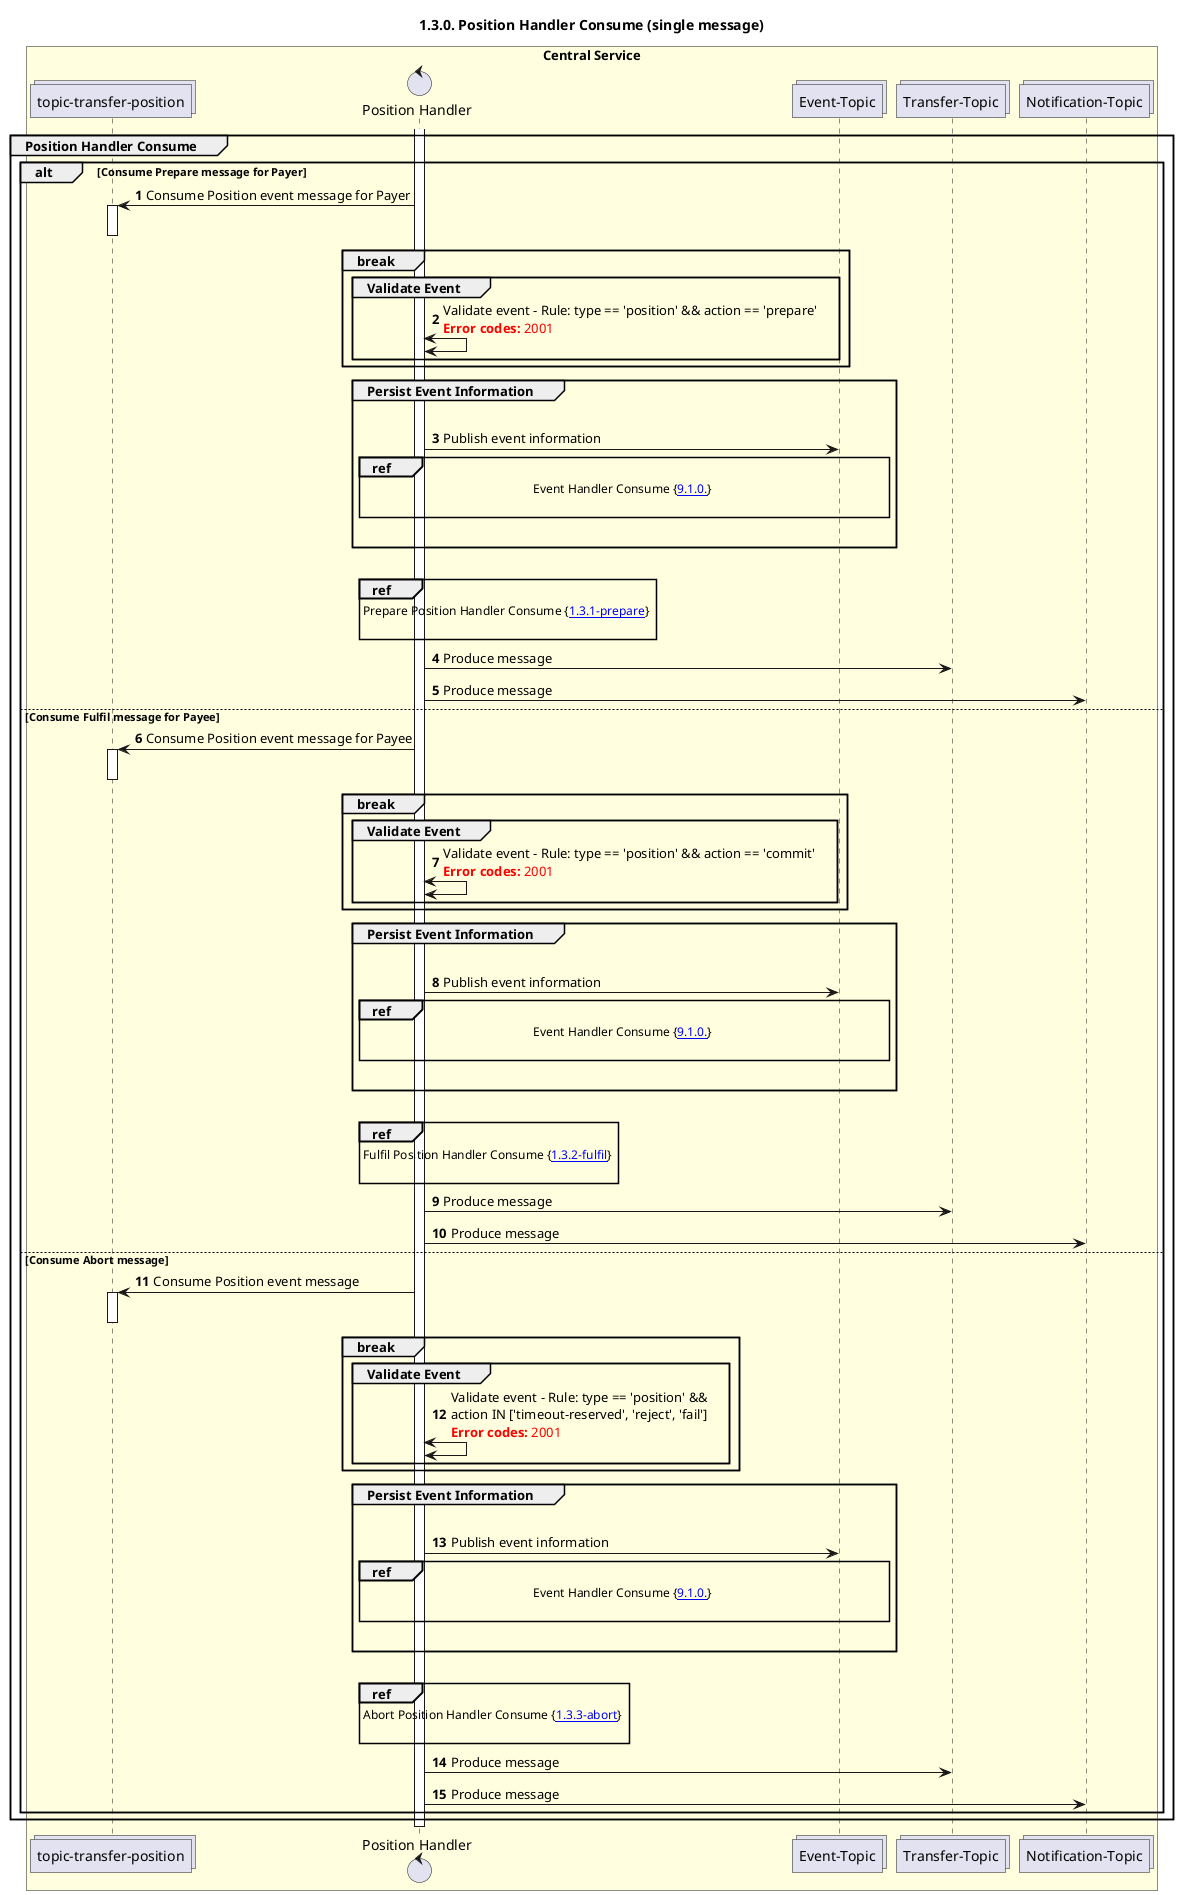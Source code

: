 /'*****
 License
 --------------
 Copyright © 2017 Bill & Melinda Gates Foundation
 The Mojaloop files are made available by the Bill & Melinda Gates Foundation under the Apache License, Version 2.0 (the "License") and you may not use these files except in compliance with the License. You may obtain a copy of the License at
 http://www.apache.org/licenses/LICENSE-2.0
 Unless required by applicable law or agreed to in writing, the Mojaloop files are distributed on an "AS IS" BASIS, WITHOUT WARRANTIES OR CONDITIONS OF ANY KIND, either express or implied. See the License for the specific language governing permissions and limitations under the License.
 Contributors
 --------------
 This is the official list of the Mojaloop project contributors for this file.
 Names of the original copyright holders (individuals or organizations)
 should be listed with a '*' in the first column. People who have
 contributed from an organization can be listed under the organization
 that actually holds the copyright for their contributions (see the
 Gates Foundation organization for an example). Those individuals should have
 their names indented and be marked with a '-'. Email address can be added
 optionally within square brackets <email>.
 * Gates Foundation
 - Name Surname <name.surname@gatesfoundation.com>

 * Georgi Georgiev <georgi.georgiev@modusbox.com>
 * Rajiv Mothilal <rajiv.mothilal@modusbox.com>
 * Miguel de Barros <miguel.debarros@modusbox.com>
 --------------
 ******'/

@startuml
' declate title
title 1.3.0. Position Handler Consume (single message)

autonumber

' Actor Keys:
'   boundary - APIs/Interfaces, etc
'   collections - Kafka Topics
'   control - Kafka Consumers
'   entity - Database Access Objects
'   database - Database Persistance Store

' declare actors
collections "topic-transfer-position" as TOPIC_TRANSFER_POSITION
control "Position Handler" as POS_HANDLER
collections "Transfer-Topic" as TOPIC_TRANSFERS
' entity "Position DAO" as POS_DAO
collections "Event-Topic" as TOPIC_EVENTS
collections "Notification-Topic" as TOPIC_NOTIFICATIONS
' entity "Participant DAO" as PARTICIPANT_DAO
' entity "Transfer DAO" as TRANS_DAO
' database "Central Store" as DB

box "Central Service" #LightYellow
    participant TOPIC_TRANSFER_POSITION
    participant POS_HANDLER
    participant TOPIC_EVENTS
    participant TOPIC_TRANSFERS
    participant TOPIC_NOTIFICATIONS
    ' participant POS_DAO
    ' participant PARTICIPANT_DAO
    ' participant TRANS_DAO
    ' participant DB
end box

' start flow
activate POS_HANDLER
group Position Handler Consume
    alt Consume Prepare message for Payer
        TOPIC_TRANSFER_POSITION <- POS_HANDLER: Consume Position event message for Payer
        activate TOPIC_TRANSFER_POSITION
        deactivate TOPIC_TRANSFER_POSITION
        break
            group Validate Event
                POS_HANDLER <-> POS_HANDLER: Validate event - Rule: type == 'position' && action == 'prepare'\n<color #FF0000><b>Error codes:</b> 2001</color>
            end
        end
        group Persist Event Information
            |||
            POS_HANDLER -> TOPIC_EVENTS: Publish event information
            ref over POS_HANDLER, TOPIC_EVENTS :  Event Handler Consume {[[https://github.com/mojaloop/docs/blob/master/CentralServices/seq_diagrams/seq-event-9.1.0.svg 9.1.0.]]} \n
            |||
        end
        |||
        ref over POS_HANDLER: Prepare Position Handler Consume {[[https://github.com/mojaloop/docs/blob/master/CentralServices/seq_diagrams/seq-position-1.3.1-prepare.svg 1.3.1-prepare]]} \n
        POS_HANDLER -> TOPIC_TRANSFERS: Produce message
        POS_HANDLER -> TOPIC_NOTIFICATIONS: Produce message
    else Consume Fulfil message for Payee
        TOPIC_TRANSFER_POSITION <- POS_HANDLER: Consume Position event message for Payee
        activate TOPIC_TRANSFER_POSITION
        deactivate TOPIC_TRANSFER_POSITION
        break
            group Validate Event
                POS_HANDLER <-> POS_HANDLER: Validate event - Rule: type == 'position' && action == 'commit'\n<color #FF0000><b>Error codes:</b> 2001</color>
            end
        end
        group Persist Event Information
            |||
            POS_HANDLER -> TOPIC_EVENTS: Publish event information
            ref over POS_HANDLER, TOPIC_EVENTS :  Event Handler Consume {[[https://github.com/mojaloop/docs/blob/master/CentralServices/seq_diagrams/seq-event-9.1.0.svg 9.1.0.]]} \n
            |||
        end
        |||
        ref over POS_HANDLER: Fulfil Position Handler Consume {[[https://github.com/mojaloop/docs/blob/master/CentralServices/seq_diagrams/seq-position-1.3.2-fulfil.svg 1.3.2-fulfil]]} \n
        POS_HANDLER -> TOPIC_TRANSFERS: Produce message
        POS_HANDLER -> TOPIC_NOTIFICATIONS: Produce message
    else Consume Abort message
        TOPIC_TRANSFER_POSITION <- POS_HANDLER: Consume Position event message
        activate TOPIC_TRANSFER_POSITION
        deactivate TOPIC_TRANSFER_POSITION
        break
            group Validate Event
                POS_HANDLER <-> POS_HANDLER: Validate event - Rule: type == 'position' &&\naction IN ['timeout-reserved', 'reject', 'fail']\n<color #FF0000><b>Error codes:</b> 2001</color>
            end
        end
        group Persist Event Information
            |||
            POS_HANDLER -> TOPIC_EVENTS: Publish event information
            ref over POS_HANDLER, TOPIC_EVENTS :  Event Handler Consume {[[https://github.com/mojaloop/docs/blob/master/CentralServices/seq_diagrams/seq-event-9.1.0.svg 9.1.0.]]} \n
            |||
        end
        |||
        ref over POS_HANDLER: Abort Position Handler Consume {[[https://github.com/mojaloop/docs/blob/master/CentralServices/seq_diagrams/seq-position-1.3.3-abort.svg 1.3.3-abort]]} \n
        POS_HANDLER -> TOPIC_TRANSFERS: Produce message
        POS_HANDLER -> TOPIC_NOTIFICATIONS: Produce message
    end

end
deactivate POS_HANDLER
@enduml
